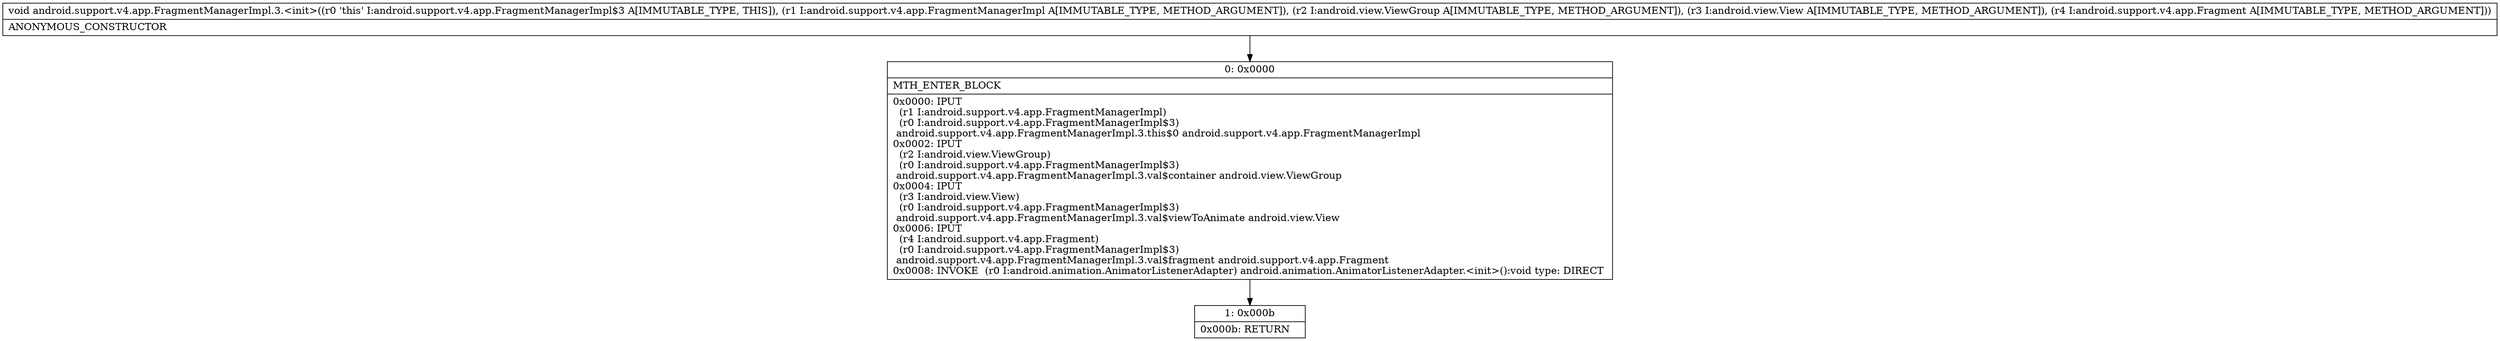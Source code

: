 digraph "CFG forandroid.support.v4.app.FragmentManagerImpl.3.\<init\>(Landroid\/support\/v4\/app\/FragmentManagerImpl;Landroid\/view\/ViewGroup;Landroid\/view\/View;Landroid\/support\/v4\/app\/Fragment;)V" {
Node_0 [shape=record,label="{0\:\ 0x0000|MTH_ENTER_BLOCK\l|0x0000: IPUT  \l  (r1 I:android.support.v4.app.FragmentManagerImpl)\l  (r0 I:android.support.v4.app.FragmentManagerImpl$3)\l android.support.v4.app.FragmentManagerImpl.3.this$0 android.support.v4.app.FragmentManagerImpl \l0x0002: IPUT  \l  (r2 I:android.view.ViewGroup)\l  (r0 I:android.support.v4.app.FragmentManagerImpl$3)\l android.support.v4.app.FragmentManagerImpl.3.val$container android.view.ViewGroup \l0x0004: IPUT  \l  (r3 I:android.view.View)\l  (r0 I:android.support.v4.app.FragmentManagerImpl$3)\l android.support.v4.app.FragmentManagerImpl.3.val$viewToAnimate android.view.View \l0x0006: IPUT  \l  (r4 I:android.support.v4.app.Fragment)\l  (r0 I:android.support.v4.app.FragmentManagerImpl$3)\l android.support.v4.app.FragmentManagerImpl.3.val$fragment android.support.v4.app.Fragment \l0x0008: INVOKE  (r0 I:android.animation.AnimatorListenerAdapter) android.animation.AnimatorListenerAdapter.\<init\>():void type: DIRECT \l}"];
Node_1 [shape=record,label="{1\:\ 0x000b|0x000b: RETURN   \l}"];
MethodNode[shape=record,label="{void android.support.v4.app.FragmentManagerImpl.3.\<init\>((r0 'this' I:android.support.v4.app.FragmentManagerImpl$3 A[IMMUTABLE_TYPE, THIS]), (r1 I:android.support.v4.app.FragmentManagerImpl A[IMMUTABLE_TYPE, METHOD_ARGUMENT]), (r2 I:android.view.ViewGroup A[IMMUTABLE_TYPE, METHOD_ARGUMENT]), (r3 I:android.view.View A[IMMUTABLE_TYPE, METHOD_ARGUMENT]), (r4 I:android.support.v4.app.Fragment A[IMMUTABLE_TYPE, METHOD_ARGUMENT]))  | ANONYMOUS_CONSTRUCTOR\l}"];
MethodNode -> Node_0;
Node_0 -> Node_1;
}

